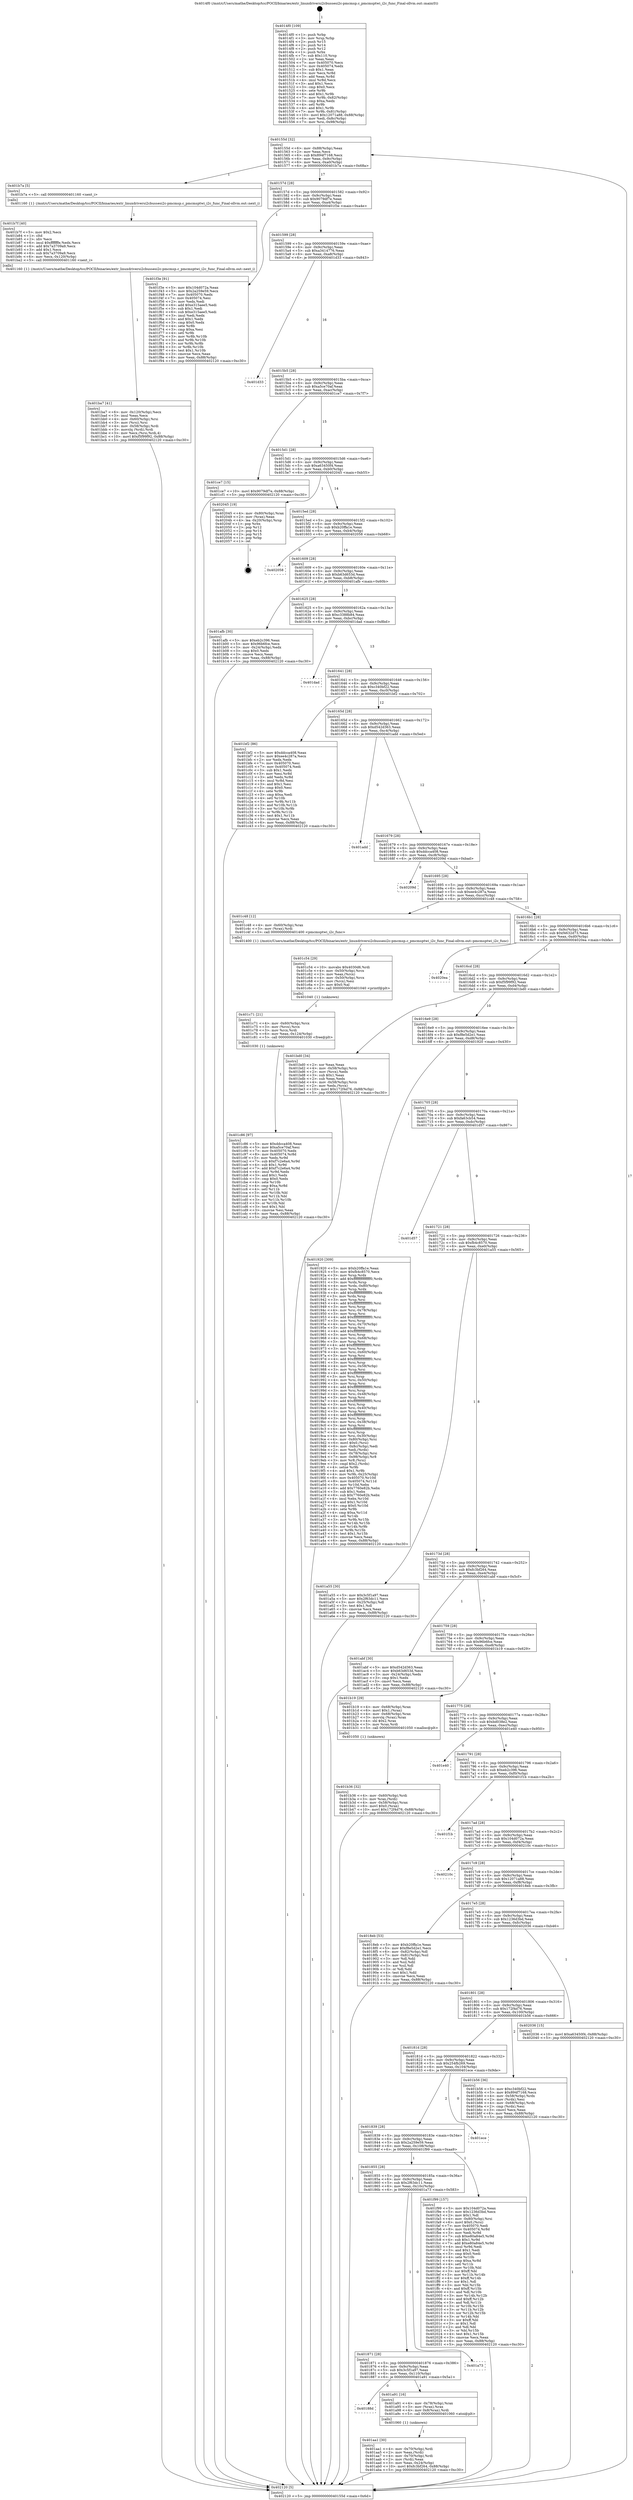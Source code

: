 digraph "0x4014f0" {
  label = "0x4014f0 (/mnt/c/Users/mathe/Desktop/tcc/POCII/binaries/extr_linuxdriversi2cbussesi2c-pmcmsp.c_pmcmsptwi_i2c_func_Final-ollvm.out::main(0))"
  labelloc = "t"
  node[shape=record]

  Entry [label="",width=0.3,height=0.3,shape=circle,fillcolor=black,style=filled]
  "0x40155d" [label="{
     0x40155d [32]\l
     | [instrs]\l
     &nbsp;&nbsp;0x40155d \<+6\>: mov -0x88(%rbp),%eax\l
     &nbsp;&nbsp;0x401563 \<+2\>: mov %eax,%ecx\l
     &nbsp;&nbsp;0x401565 \<+6\>: sub $0x894f7168,%ecx\l
     &nbsp;&nbsp;0x40156b \<+6\>: mov %eax,-0x9c(%rbp)\l
     &nbsp;&nbsp;0x401571 \<+6\>: mov %ecx,-0xa0(%rbp)\l
     &nbsp;&nbsp;0x401577 \<+6\>: je 0000000000401b7a \<main+0x68a\>\l
  }"]
  "0x401b7a" [label="{
     0x401b7a [5]\l
     | [instrs]\l
     &nbsp;&nbsp;0x401b7a \<+5\>: call 0000000000401160 \<next_i\>\l
     | [calls]\l
     &nbsp;&nbsp;0x401160 \{1\} (/mnt/c/Users/mathe/Desktop/tcc/POCII/binaries/extr_linuxdriversi2cbussesi2c-pmcmsp.c_pmcmsptwi_i2c_func_Final-ollvm.out::next_i)\l
  }"]
  "0x40157d" [label="{
     0x40157d [28]\l
     | [instrs]\l
     &nbsp;&nbsp;0x40157d \<+5\>: jmp 0000000000401582 \<main+0x92\>\l
     &nbsp;&nbsp;0x401582 \<+6\>: mov -0x9c(%rbp),%eax\l
     &nbsp;&nbsp;0x401588 \<+5\>: sub $0x9079df7e,%eax\l
     &nbsp;&nbsp;0x40158d \<+6\>: mov %eax,-0xa4(%rbp)\l
     &nbsp;&nbsp;0x401593 \<+6\>: je 0000000000401f3e \<main+0xa4e\>\l
  }"]
  Exit [label="",width=0.3,height=0.3,shape=circle,fillcolor=black,style=filled,peripheries=2]
  "0x401f3e" [label="{
     0x401f3e [91]\l
     | [instrs]\l
     &nbsp;&nbsp;0x401f3e \<+5\>: mov $0x104d072a,%eax\l
     &nbsp;&nbsp;0x401f43 \<+5\>: mov $0x2a259e59,%ecx\l
     &nbsp;&nbsp;0x401f48 \<+7\>: mov 0x405070,%edx\l
     &nbsp;&nbsp;0x401f4f \<+7\>: mov 0x405074,%esi\l
     &nbsp;&nbsp;0x401f56 \<+2\>: mov %edx,%edi\l
     &nbsp;&nbsp;0x401f58 \<+6\>: add $0xe315aee5,%edi\l
     &nbsp;&nbsp;0x401f5e \<+3\>: sub $0x1,%edi\l
     &nbsp;&nbsp;0x401f61 \<+6\>: sub $0xe315aee5,%edi\l
     &nbsp;&nbsp;0x401f67 \<+3\>: imul %edi,%edx\l
     &nbsp;&nbsp;0x401f6a \<+3\>: and $0x1,%edx\l
     &nbsp;&nbsp;0x401f6d \<+3\>: cmp $0x0,%edx\l
     &nbsp;&nbsp;0x401f70 \<+4\>: sete %r8b\l
     &nbsp;&nbsp;0x401f74 \<+3\>: cmp $0xa,%esi\l
     &nbsp;&nbsp;0x401f77 \<+4\>: setl %r9b\l
     &nbsp;&nbsp;0x401f7b \<+3\>: mov %r8b,%r10b\l
     &nbsp;&nbsp;0x401f7e \<+3\>: and %r9b,%r10b\l
     &nbsp;&nbsp;0x401f81 \<+3\>: xor %r9b,%r8b\l
     &nbsp;&nbsp;0x401f84 \<+3\>: or %r8b,%r10b\l
     &nbsp;&nbsp;0x401f87 \<+4\>: test $0x1,%r10b\l
     &nbsp;&nbsp;0x401f8b \<+3\>: cmovne %ecx,%eax\l
     &nbsp;&nbsp;0x401f8e \<+6\>: mov %eax,-0x88(%rbp)\l
     &nbsp;&nbsp;0x401f94 \<+5\>: jmp 0000000000402120 \<main+0xc30\>\l
  }"]
  "0x401599" [label="{
     0x401599 [28]\l
     | [instrs]\l
     &nbsp;&nbsp;0x401599 \<+5\>: jmp 000000000040159e \<main+0xae\>\l
     &nbsp;&nbsp;0x40159e \<+6\>: mov -0x9c(%rbp),%eax\l
     &nbsp;&nbsp;0x4015a4 \<+5\>: sub $0xa3414776,%eax\l
     &nbsp;&nbsp;0x4015a9 \<+6\>: mov %eax,-0xa8(%rbp)\l
     &nbsp;&nbsp;0x4015af \<+6\>: je 0000000000401d33 \<main+0x843\>\l
  }"]
  "0x401c86" [label="{
     0x401c86 [97]\l
     | [instrs]\l
     &nbsp;&nbsp;0x401c86 \<+5\>: mov $0xddcca408,%eax\l
     &nbsp;&nbsp;0x401c8b \<+5\>: mov $0xa5ce70af,%esi\l
     &nbsp;&nbsp;0x401c90 \<+7\>: mov 0x405070,%edx\l
     &nbsp;&nbsp;0x401c97 \<+8\>: mov 0x405074,%r8d\l
     &nbsp;&nbsp;0x401c9f \<+3\>: mov %edx,%r9d\l
     &nbsp;&nbsp;0x401ca2 \<+7\>: sub $0xf7c2e6a4,%r9d\l
     &nbsp;&nbsp;0x401ca9 \<+4\>: sub $0x1,%r9d\l
     &nbsp;&nbsp;0x401cad \<+7\>: add $0xf7c2e6a4,%r9d\l
     &nbsp;&nbsp;0x401cb4 \<+4\>: imul %r9d,%edx\l
     &nbsp;&nbsp;0x401cb8 \<+3\>: and $0x1,%edx\l
     &nbsp;&nbsp;0x401cbb \<+3\>: cmp $0x0,%edx\l
     &nbsp;&nbsp;0x401cbe \<+4\>: sete %r10b\l
     &nbsp;&nbsp;0x401cc2 \<+4\>: cmp $0xa,%r8d\l
     &nbsp;&nbsp;0x401cc6 \<+4\>: setl %r11b\l
     &nbsp;&nbsp;0x401cca \<+3\>: mov %r10b,%bl\l
     &nbsp;&nbsp;0x401ccd \<+3\>: and %r11b,%bl\l
     &nbsp;&nbsp;0x401cd0 \<+3\>: xor %r11b,%r10b\l
     &nbsp;&nbsp;0x401cd3 \<+3\>: or %r10b,%bl\l
     &nbsp;&nbsp;0x401cd6 \<+3\>: test $0x1,%bl\l
     &nbsp;&nbsp;0x401cd9 \<+3\>: cmovne %esi,%eax\l
     &nbsp;&nbsp;0x401cdc \<+6\>: mov %eax,-0x88(%rbp)\l
     &nbsp;&nbsp;0x401ce2 \<+5\>: jmp 0000000000402120 \<main+0xc30\>\l
  }"]
  "0x401d33" [label="{
     0x401d33\l
  }", style=dashed]
  "0x4015b5" [label="{
     0x4015b5 [28]\l
     | [instrs]\l
     &nbsp;&nbsp;0x4015b5 \<+5\>: jmp 00000000004015ba \<main+0xca\>\l
     &nbsp;&nbsp;0x4015ba \<+6\>: mov -0x9c(%rbp),%eax\l
     &nbsp;&nbsp;0x4015c0 \<+5\>: sub $0xa5ce70af,%eax\l
     &nbsp;&nbsp;0x4015c5 \<+6\>: mov %eax,-0xac(%rbp)\l
     &nbsp;&nbsp;0x4015cb \<+6\>: je 0000000000401ce7 \<main+0x7f7\>\l
  }"]
  "0x401c71" [label="{
     0x401c71 [21]\l
     | [instrs]\l
     &nbsp;&nbsp;0x401c71 \<+4\>: mov -0x60(%rbp),%rcx\l
     &nbsp;&nbsp;0x401c75 \<+3\>: mov (%rcx),%rcx\l
     &nbsp;&nbsp;0x401c78 \<+3\>: mov %rcx,%rdi\l
     &nbsp;&nbsp;0x401c7b \<+6\>: mov %eax,-0x124(%rbp)\l
     &nbsp;&nbsp;0x401c81 \<+5\>: call 0000000000401030 \<free@plt\>\l
     | [calls]\l
     &nbsp;&nbsp;0x401030 \{1\} (unknown)\l
  }"]
  "0x401ce7" [label="{
     0x401ce7 [15]\l
     | [instrs]\l
     &nbsp;&nbsp;0x401ce7 \<+10\>: movl $0x9079df7e,-0x88(%rbp)\l
     &nbsp;&nbsp;0x401cf1 \<+5\>: jmp 0000000000402120 \<main+0xc30\>\l
  }"]
  "0x4015d1" [label="{
     0x4015d1 [28]\l
     | [instrs]\l
     &nbsp;&nbsp;0x4015d1 \<+5\>: jmp 00000000004015d6 \<main+0xe6\>\l
     &nbsp;&nbsp;0x4015d6 \<+6\>: mov -0x9c(%rbp),%eax\l
     &nbsp;&nbsp;0x4015dc \<+5\>: sub $0xa63450f4,%eax\l
     &nbsp;&nbsp;0x4015e1 \<+6\>: mov %eax,-0xb0(%rbp)\l
     &nbsp;&nbsp;0x4015e7 \<+6\>: je 0000000000402045 \<main+0xb55\>\l
  }"]
  "0x401c54" [label="{
     0x401c54 [29]\l
     | [instrs]\l
     &nbsp;&nbsp;0x401c54 \<+10\>: movabs $0x4030d6,%rdi\l
     &nbsp;&nbsp;0x401c5e \<+4\>: mov -0x50(%rbp),%rcx\l
     &nbsp;&nbsp;0x401c62 \<+2\>: mov %eax,(%rcx)\l
     &nbsp;&nbsp;0x401c64 \<+4\>: mov -0x50(%rbp),%rcx\l
     &nbsp;&nbsp;0x401c68 \<+2\>: mov (%rcx),%esi\l
     &nbsp;&nbsp;0x401c6a \<+2\>: mov $0x0,%al\l
     &nbsp;&nbsp;0x401c6c \<+5\>: call 0000000000401040 \<printf@plt\>\l
     | [calls]\l
     &nbsp;&nbsp;0x401040 \{1\} (unknown)\l
  }"]
  "0x402045" [label="{
     0x402045 [19]\l
     | [instrs]\l
     &nbsp;&nbsp;0x402045 \<+4\>: mov -0x80(%rbp),%rax\l
     &nbsp;&nbsp;0x402049 \<+2\>: mov (%rax),%eax\l
     &nbsp;&nbsp;0x40204b \<+4\>: lea -0x20(%rbp),%rsp\l
     &nbsp;&nbsp;0x40204f \<+1\>: pop %rbx\l
     &nbsp;&nbsp;0x402050 \<+2\>: pop %r12\l
     &nbsp;&nbsp;0x402052 \<+2\>: pop %r14\l
     &nbsp;&nbsp;0x402054 \<+2\>: pop %r15\l
     &nbsp;&nbsp;0x402056 \<+1\>: pop %rbp\l
     &nbsp;&nbsp;0x402057 \<+1\>: ret\l
  }"]
  "0x4015ed" [label="{
     0x4015ed [28]\l
     | [instrs]\l
     &nbsp;&nbsp;0x4015ed \<+5\>: jmp 00000000004015f2 \<main+0x102\>\l
     &nbsp;&nbsp;0x4015f2 \<+6\>: mov -0x9c(%rbp),%eax\l
     &nbsp;&nbsp;0x4015f8 \<+5\>: sub $0xb20ffa1e,%eax\l
     &nbsp;&nbsp;0x4015fd \<+6\>: mov %eax,-0xb4(%rbp)\l
     &nbsp;&nbsp;0x401603 \<+6\>: je 0000000000402058 \<main+0xb68\>\l
  }"]
  "0x401ba7" [label="{
     0x401ba7 [41]\l
     | [instrs]\l
     &nbsp;&nbsp;0x401ba7 \<+6\>: mov -0x120(%rbp),%ecx\l
     &nbsp;&nbsp;0x401bad \<+3\>: imul %eax,%ecx\l
     &nbsp;&nbsp;0x401bb0 \<+4\>: mov -0x60(%rbp),%rsi\l
     &nbsp;&nbsp;0x401bb4 \<+3\>: mov (%rsi),%rsi\l
     &nbsp;&nbsp;0x401bb7 \<+4\>: mov -0x58(%rbp),%rdi\l
     &nbsp;&nbsp;0x401bbb \<+3\>: movslq (%rdi),%rdi\l
     &nbsp;&nbsp;0x401bbe \<+3\>: mov %ecx,(%rsi,%rdi,4)\l
     &nbsp;&nbsp;0x401bc1 \<+10\>: movl $0xf5f99f92,-0x88(%rbp)\l
     &nbsp;&nbsp;0x401bcb \<+5\>: jmp 0000000000402120 \<main+0xc30\>\l
  }"]
  "0x402058" [label="{
     0x402058\l
  }", style=dashed]
  "0x401609" [label="{
     0x401609 [28]\l
     | [instrs]\l
     &nbsp;&nbsp;0x401609 \<+5\>: jmp 000000000040160e \<main+0x11e\>\l
     &nbsp;&nbsp;0x40160e \<+6\>: mov -0x9c(%rbp),%eax\l
     &nbsp;&nbsp;0x401614 \<+5\>: sub $0xb63d653d,%eax\l
     &nbsp;&nbsp;0x401619 \<+6\>: mov %eax,-0xb8(%rbp)\l
     &nbsp;&nbsp;0x40161f \<+6\>: je 0000000000401afb \<main+0x60b\>\l
  }"]
  "0x401b7f" [label="{
     0x401b7f [40]\l
     | [instrs]\l
     &nbsp;&nbsp;0x401b7f \<+5\>: mov $0x2,%ecx\l
     &nbsp;&nbsp;0x401b84 \<+1\>: cltd\l
     &nbsp;&nbsp;0x401b85 \<+2\>: idiv %ecx\l
     &nbsp;&nbsp;0x401b87 \<+6\>: imul $0xfffffffe,%edx,%ecx\l
     &nbsp;&nbsp;0x401b8d \<+6\>: add $0x7a3709a9,%ecx\l
     &nbsp;&nbsp;0x401b93 \<+3\>: add $0x1,%ecx\l
     &nbsp;&nbsp;0x401b96 \<+6\>: sub $0x7a3709a9,%ecx\l
     &nbsp;&nbsp;0x401b9c \<+6\>: mov %ecx,-0x120(%rbp)\l
     &nbsp;&nbsp;0x401ba2 \<+5\>: call 0000000000401160 \<next_i\>\l
     | [calls]\l
     &nbsp;&nbsp;0x401160 \{1\} (/mnt/c/Users/mathe/Desktop/tcc/POCII/binaries/extr_linuxdriversi2cbussesi2c-pmcmsp.c_pmcmsptwi_i2c_func_Final-ollvm.out::next_i)\l
  }"]
  "0x401afb" [label="{
     0x401afb [30]\l
     | [instrs]\l
     &nbsp;&nbsp;0x401afb \<+5\>: mov $0xeb2c396,%eax\l
     &nbsp;&nbsp;0x401b00 \<+5\>: mov $0x96b6fce,%ecx\l
     &nbsp;&nbsp;0x401b05 \<+3\>: mov -0x24(%rbp),%edx\l
     &nbsp;&nbsp;0x401b08 \<+3\>: cmp $0x0,%edx\l
     &nbsp;&nbsp;0x401b0b \<+3\>: cmove %ecx,%eax\l
     &nbsp;&nbsp;0x401b0e \<+6\>: mov %eax,-0x88(%rbp)\l
     &nbsp;&nbsp;0x401b14 \<+5\>: jmp 0000000000402120 \<main+0xc30\>\l
  }"]
  "0x401625" [label="{
     0x401625 [28]\l
     | [instrs]\l
     &nbsp;&nbsp;0x401625 \<+5\>: jmp 000000000040162a \<main+0x13a\>\l
     &nbsp;&nbsp;0x40162a \<+6\>: mov -0x9c(%rbp),%eax\l
     &nbsp;&nbsp;0x401630 \<+5\>: sub $0xc3388b84,%eax\l
     &nbsp;&nbsp;0x401635 \<+6\>: mov %eax,-0xbc(%rbp)\l
     &nbsp;&nbsp;0x40163b \<+6\>: je 0000000000401dad \<main+0x8bd\>\l
  }"]
  "0x401b36" [label="{
     0x401b36 [32]\l
     | [instrs]\l
     &nbsp;&nbsp;0x401b36 \<+4\>: mov -0x60(%rbp),%rdi\l
     &nbsp;&nbsp;0x401b3a \<+3\>: mov %rax,(%rdi)\l
     &nbsp;&nbsp;0x401b3d \<+4\>: mov -0x58(%rbp),%rax\l
     &nbsp;&nbsp;0x401b41 \<+6\>: movl $0x0,(%rax)\l
     &nbsp;&nbsp;0x401b47 \<+10\>: movl $0x172f4d76,-0x88(%rbp)\l
     &nbsp;&nbsp;0x401b51 \<+5\>: jmp 0000000000402120 \<main+0xc30\>\l
  }"]
  "0x401dad" [label="{
     0x401dad\l
  }", style=dashed]
  "0x401641" [label="{
     0x401641 [28]\l
     | [instrs]\l
     &nbsp;&nbsp;0x401641 \<+5\>: jmp 0000000000401646 \<main+0x156\>\l
     &nbsp;&nbsp;0x401646 \<+6\>: mov -0x9c(%rbp),%eax\l
     &nbsp;&nbsp;0x40164c \<+5\>: sub $0xc340bf22,%eax\l
     &nbsp;&nbsp;0x401651 \<+6\>: mov %eax,-0xc0(%rbp)\l
     &nbsp;&nbsp;0x401657 \<+6\>: je 0000000000401bf2 \<main+0x702\>\l
  }"]
  "0x401aa1" [label="{
     0x401aa1 [30]\l
     | [instrs]\l
     &nbsp;&nbsp;0x401aa1 \<+4\>: mov -0x70(%rbp),%rdi\l
     &nbsp;&nbsp;0x401aa5 \<+2\>: mov %eax,(%rdi)\l
     &nbsp;&nbsp;0x401aa7 \<+4\>: mov -0x70(%rbp),%rdi\l
     &nbsp;&nbsp;0x401aab \<+2\>: mov (%rdi),%eax\l
     &nbsp;&nbsp;0x401aad \<+3\>: mov %eax,-0x24(%rbp)\l
     &nbsp;&nbsp;0x401ab0 \<+10\>: movl $0xfc3bf264,-0x88(%rbp)\l
     &nbsp;&nbsp;0x401aba \<+5\>: jmp 0000000000402120 \<main+0xc30\>\l
  }"]
  "0x401bf2" [label="{
     0x401bf2 [86]\l
     | [instrs]\l
     &nbsp;&nbsp;0x401bf2 \<+5\>: mov $0xddcca408,%eax\l
     &nbsp;&nbsp;0x401bf7 \<+5\>: mov $0xee4c287a,%ecx\l
     &nbsp;&nbsp;0x401bfc \<+2\>: xor %edx,%edx\l
     &nbsp;&nbsp;0x401bfe \<+7\>: mov 0x405070,%esi\l
     &nbsp;&nbsp;0x401c05 \<+7\>: mov 0x405074,%edi\l
     &nbsp;&nbsp;0x401c0c \<+3\>: sub $0x1,%edx\l
     &nbsp;&nbsp;0x401c0f \<+3\>: mov %esi,%r8d\l
     &nbsp;&nbsp;0x401c12 \<+3\>: add %edx,%r8d\l
     &nbsp;&nbsp;0x401c15 \<+4\>: imul %r8d,%esi\l
     &nbsp;&nbsp;0x401c19 \<+3\>: and $0x1,%esi\l
     &nbsp;&nbsp;0x401c1c \<+3\>: cmp $0x0,%esi\l
     &nbsp;&nbsp;0x401c1f \<+4\>: sete %r9b\l
     &nbsp;&nbsp;0x401c23 \<+3\>: cmp $0xa,%edi\l
     &nbsp;&nbsp;0x401c26 \<+4\>: setl %r10b\l
     &nbsp;&nbsp;0x401c2a \<+3\>: mov %r9b,%r11b\l
     &nbsp;&nbsp;0x401c2d \<+3\>: and %r10b,%r11b\l
     &nbsp;&nbsp;0x401c30 \<+3\>: xor %r10b,%r9b\l
     &nbsp;&nbsp;0x401c33 \<+3\>: or %r9b,%r11b\l
     &nbsp;&nbsp;0x401c36 \<+4\>: test $0x1,%r11b\l
     &nbsp;&nbsp;0x401c3a \<+3\>: cmovne %ecx,%eax\l
     &nbsp;&nbsp;0x401c3d \<+6\>: mov %eax,-0x88(%rbp)\l
     &nbsp;&nbsp;0x401c43 \<+5\>: jmp 0000000000402120 \<main+0xc30\>\l
  }"]
  "0x40165d" [label="{
     0x40165d [28]\l
     | [instrs]\l
     &nbsp;&nbsp;0x40165d \<+5\>: jmp 0000000000401662 \<main+0x172\>\l
     &nbsp;&nbsp;0x401662 \<+6\>: mov -0x9c(%rbp),%eax\l
     &nbsp;&nbsp;0x401668 \<+5\>: sub $0xd542d363,%eax\l
     &nbsp;&nbsp;0x40166d \<+6\>: mov %eax,-0xc4(%rbp)\l
     &nbsp;&nbsp;0x401673 \<+6\>: je 0000000000401add \<main+0x5ed\>\l
  }"]
  "0x40188d" [label="{
     0x40188d\l
  }", style=dashed]
  "0x401add" [label="{
     0x401add\l
  }", style=dashed]
  "0x401679" [label="{
     0x401679 [28]\l
     | [instrs]\l
     &nbsp;&nbsp;0x401679 \<+5\>: jmp 000000000040167e \<main+0x18e\>\l
     &nbsp;&nbsp;0x40167e \<+6\>: mov -0x9c(%rbp),%eax\l
     &nbsp;&nbsp;0x401684 \<+5\>: sub $0xddcca408,%eax\l
     &nbsp;&nbsp;0x401689 \<+6\>: mov %eax,-0xc8(%rbp)\l
     &nbsp;&nbsp;0x40168f \<+6\>: je 000000000040209d \<main+0xbad\>\l
  }"]
  "0x401a91" [label="{
     0x401a91 [16]\l
     | [instrs]\l
     &nbsp;&nbsp;0x401a91 \<+4\>: mov -0x78(%rbp),%rax\l
     &nbsp;&nbsp;0x401a95 \<+3\>: mov (%rax),%rax\l
     &nbsp;&nbsp;0x401a98 \<+4\>: mov 0x8(%rax),%rdi\l
     &nbsp;&nbsp;0x401a9c \<+5\>: call 0000000000401060 \<atoi@plt\>\l
     | [calls]\l
     &nbsp;&nbsp;0x401060 \{1\} (unknown)\l
  }"]
  "0x40209d" [label="{
     0x40209d\l
  }", style=dashed]
  "0x401695" [label="{
     0x401695 [28]\l
     | [instrs]\l
     &nbsp;&nbsp;0x401695 \<+5\>: jmp 000000000040169a \<main+0x1aa\>\l
     &nbsp;&nbsp;0x40169a \<+6\>: mov -0x9c(%rbp),%eax\l
     &nbsp;&nbsp;0x4016a0 \<+5\>: sub $0xee4c287a,%eax\l
     &nbsp;&nbsp;0x4016a5 \<+6\>: mov %eax,-0xcc(%rbp)\l
     &nbsp;&nbsp;0x4016ab \<+6\>: je 0000000000401c48 \<main+0x758\>\l
  }"]
  "0x401871" [label="{
     0x401871 [28]\l
     | [instrs]\l
     &nbsp;&nbsp;0x401871 \<+5\>: jmp 0000000000401876 \<main+0x386\>\l
     &nbsp;&nbsp;0x401876 \<+6\>: mov -0x9c(%rbp),%eax\l
     &nbsp;&nbsp;0x40187c \<+5\>: sub $0x3c5f1a97,%eax\l
     &nbsp;&nbsp;0x401881 \<+6\>: mov %eax,-0x110(%rbp)\l
     &nbsp;&nbsp;0x401887 \<+6\>: je 0000000000401a91 \<main+0x5a1\>\l
  }"]
  "0x401c48" [label="{
     0x401c48 [12]\l
     | [instrs]\l
     &nbsp;&nbsp;0x401c48 \<+4\>: mov -0x60(%rbp),%rax\l
     &nbsp;&nbsp;0x401c4c \<+3\>: mov (%rax),%rdi\l
     &nbsp;&nbsp;0x401c4f \<+5\>: call 0000000000401400 \<pmcmsptwi_i2c_func\>\l
     | [calls]\l
     &nbsp;&nbsp;0x401400 \{1\} (/mnt/c/Users/mathe/Desktop/tcc/POCII/binaries/extr_linuxdriversi2cbussesi2c-pmcmsp.c_pmcmsptwi_i2c_func_Final-ollvm.out::pmcmsptwi_i2c_func)\l
  }"]
  "0x4016b1" [label="{
     0x4016b1 [28]\l
     | [instrs]\l
     &nbsp;&nbsp;0x4016b1 \<+5\>: jmp 00000000004016b6 \<main+0x1c6\>\l
     &nbsp;&nbsp;0x4016b6 \<+6\>: mov -0x9c(%rbp),%eax\l
     &nbsp;&nbsp;0x4016bc \<+5\>: sub $0xf4632d73,%eax\l
     &nbsp;&nbsp;0x4016c1 \<+6\>: mov %eax,-0xd0(%rbp)\l
     &nbsp;&nbsp;0x4016c7 \<+6\>: je 00000000004020ea \<main+0xbfa\>\l
  }"]
  "0x401a73" [label="{
     0x401a73\l
  }", style=dashed]
  "0x4020ea" [label="{
     0x4020ea\l
  }", style=dashed]
  "0x4016cd" [label="{
     0x4016cd [28]\l
     | [instrs]\l
     &nbsp;&nbsp;0x4016cd \<+5\>: jmp 00000000004016d2 \<main+0x1e2\>\l
     &nbsp;&nbsp;0x4016d2 \<+6\>: mov -0x9c(%rbp),%eax\l
     &nbsp;&nbsp;0x4016d8 \<+5\>: sub $0xf5f99f92,%eax\l
     &nbsp;&nbsp;0x4016dd \<+6\>: mov %eax,-0xd4(%rbp)\l
     &nbsp;&nbsp;0x4016e3 \<+6\>: je 0000000000401bd0 \<main+0x6e0\>\l
  }"]
  "0x401855" [label="{
     0x401855 [28]\l
     | [instrs]\l
     &nbsp;&nbsp;0x401855 \<+5\>: jmp 000000000040185a \<main+0x36a\>\l
     &nbsp;&nbsp;0x40185a \<+6\>: mov -0x9c(%rbp),%eax\l
     &nbsp;&nbsp;0x401860 \<+5\>: sub $0x2f63dc11,%eax\l
     &nbsp;&nbsp;0x401865 \<+6\>: mov %eax,-0x10c(%rbp)\l
     &nbsp;&nbsp;0x40186b \<+6\>: je 0000000000401a73 \<main+0x583\>\l
  }"]
  "0x401bd0" [label="{
     0x401bd0 [34]\l
     | [instrs]\l
     &nbsp;&nbsp;0x401bd0 \<+2\>: xor %eax,%eax\l
     &nbsp;&nbsp;0x401bd2 \<+4\>: mov -0x58(%rbp),%rcx\l
     &nbsp;&nbsp;0x401bd6 \<+2\>: mov (%rcx),%edx\l
     &nbsp;&nbsp;0x401bd8 \<+3\>: sub $0x1,%eax\l
     &nbsp;&nbsp;0x401bdb \<+2\>: sub %eax,%edx\l
     &nbsp;&nbsp;0x401bdd \<+4\>: mov -0x58(%rbp),%rcx\l
     &nbsp;&nbsp;0x401be1 \<+2\>: mov %edx,(%rcx)\l
     &nbsp;&nbsp;0x401be3 \<+10\>: movl $0x172f4d76,-0x88(%rbp)\l
     &nbsp;&nbsp;0x401bed \<+5\>: jmp 0000000000402120 \<main+0xc30\>\l
  }"]
  "0x4016e9" [label="{
     0x4016e9 [28]\l
     | [instrs]\l
     &nbsp;&nbsp;0x4016e9 \<+5\>: jmp 00000000004016ee \<main+0x1fe\>\l
     &nbsp;&nbsp;0x4016ee \<+6\>: mov -0x9c(%rbp),%eax\l
     &nbsp;&nbsp;0x4016f4 \<+5\>: sub $0xf8e5d2e1,%eax\l
     &nbsp;&nbsp;0x4016f9 \<+6\>: mov %eax,-0xd8(%rbp)\l
     &nbsp;&nbsp;0x4016ff \<+6\>: je 0000000000401920 \<main+0x430\>\l
  }"]
  "0x401f99" [label="{
     0x401f99 [157]\l
     | [instrs]\l
     &nbsp;&nbsp;0x401f99 \<+5\>: mov $0x104d072a,%eax\l
     &nbsp;&nbsp;0x401f9e \<+5\>: mov $0x1236d3bd,%ecx\l
     &nbsp;&nbsp;0x401fa3 \<+2\>: mov $0x1,%dl\l
     &nbsp;&nbsp;0x401fa5 \<+4\>: mov -0x80(%rbp),%rsi\l
     &nbsp;&nbsp;0x401fa9 \<+6\>: movl $0x0,(%rsi)\l
     &nbsp;&nbsp;0x401faf \<+7\>: mov 0x405070,%edi\l
     &nbsp;&nbsp;0x401fb6 \<+8\>: mov 0x405074,%r8d\l
     &nbsp;&nbsp;0x401fbe \<+3\>: mov %edi,%r9d\l
     &nbsp;&nbsp;0x401fc1 \<+7\>: sub $0xe80a84e5,%r9d\l
     &nbsp;&nbsp;0x401fc8 \<+4\>: sub $0x1,%r9d\l
     &nbsp;&nbsp;0x401fcc \<+7\>: add $0xe80a84e5,%r9d\l
     &nbsp;&nbsp;0x401fd3 \<+4\>: imul %r9d,%edi\l
     &nbsp;&nbsp;0x401fd7 \<+3\>: and $0x1,%edi\l
     &nbsp;&nbsp;0x401fda \<+3\>: cmp $0x0,%edi\l
     &nbsp;&nbsp;0x401fdd \<+4\>: sete %r10b\l
     &nbsp;&nbsp;0x401fe1 \<+4\>: cmp $0xa,%r8d\l
     &nbsp;&nbsp;0x401fe5 \<+4\>: setl %r11b\l
     &nbsp;&nbsp;0x401fe9 \<+3\>: mov %r10b,%bl\l
     &nbsp;&nbsp;0x401fec \<+3\>: xor $0xff,%bl\l
     &nbsp;&nbsp;0x401fef \<+3\>: mov %r11b,%r14b\l
     &nbsp;&nbsp;0x401ff2 \<+4\>: xor $0xff,%r14b\l
     &nbsp;&nbsp;0x401ff6 \<+3\>: xor $0x1,%dl\l
     &nbsp;&nbsp;0x401ff9 \<+3\>: mov %bl,%r15b\l
     &nbsp;&nbsp;0x401ffc \<+4\>: and $0xff,%r15b\l
     &nbsp;&nbsp;0x402000 \<+3\>: and %dl,%r10b\l
     &nbsp;&nbsp;0x402003 \<+3\>: mov %r14b,%r12b\l
     &nbsp;&nbsp;0x402006 \<+4\>: and $0xff,%r12b\l
     &nbsp;&nbsp;0x40200a \<+3\>: and %dl,%r11b\l
     &nbsp;&nbsp;0x40200d \<+3\>: or %r10b,%r15b\l
     &nbsp;&nbsp;0x402010 \<+3\>: or %r11b,%r12b\l
     &nbsp;&nbsp;0x402013 \<+3\>: xor %r12b,%r15b\l
     &nbsp;&nbsp;0x402016 \<+3\>: or %r14b,%bl\l
     &nbsp;&nbsp;0x402019 \<+3\>: xor $0xff,%bl\l
     &nbsp;&nbsp;0x40201c \<+3\>: or $0x1,%dl\l
     &nbsp;&nbsp;0x40201f \<+2\>: and %dl,%bl\l
     &nbsp;&nbsp;0x402021 \<+3\>: or %bl,%r15b\l
     &nbsp;&nbsp;0x402024 \<+4\>: test $0x1,%r15b\l
     &nbsp;&nbsp;0x402028 \<+3\>: cmovne %ecx,%eax\l
     &nbsp;&nbsp;0x40202b \<+6\>: mov %eax,-0x88(%rbp)\l
     &nbsp;&nbsp;0x402031 \<+5\>: jmp 0000000000402120 \<main+0xc30\>\l
  }"]
  "0x401920" [label="{
     0x401920 [309]\l
     | [instrs]\l
     &nbsp;&nbsp;0x401920 \<+5\>: mov $0xb20ffa1e,%eax\l
     &nbsp;&nbsp;0x401925 \<+5\>: mov $0xfb4c8570,%ecx\l
     &nbsp;&nbsp;0x40192a \<+3\>: mov %rsp,%rdx\l
     &nbsp;&nbsp;0x40192d \<+4\>: add $0xfffffffffffffff0,%rdx\l
     &nbsp;&nbsp;0x401931 \<+3\>: mov %rdx,%rsp\l
     &nbsp;&nbsp;0x401934 \<+4\>: mov %rdx,-0x80(%rbp)\l
     &nbsp;&nbsp;0x401938 \<+3\>: mov %rsp,%rdx\l
     &nbsp;&nbsp;0x40193b \<+4\>: add $0xfffffffffffffff0,%rdx\l
     &nbsp;&nbsp;0x40193f \<+3\>: mov %rdx,%rsp\l
     &nbsp;&nbsp;0x401942 \<+3\>: mov %rsp,%rsi\l
     &nbsp;&nbsp;0x401945 \<+4\>: add $0xfffffffffffffff0,%rsi\l
     &nbsp;&nbsp;0x401949 \<+3\>: mov %rsi,%rsp\l
     &nbsp;&nbsp;0x40194c \<+4\>: mov %rsi,-0x78(%rbp)\l
     &nbsp;&nbsp;0x401950 \<+3\>: mov %rsp,%rsi\l
     &nbsp;&nbsp;0x401953 \<+4\>: add $0xfffffffffffffff0,%rsi\l
     &nbsp;&nbsp;0x401957 \<+3\>: mov %rsi,%rsp\l
     &nbsp;&nbsp;0x40195a \<+4\>: mov %rsi,-0x70(%rbp)\l
     &nbsp;&nbsp;0x40195e \<+3\>: mov %rsp,%rsi\l
     &nbsp;&nbsp;0x401961 \<+4\>: add $0xfffffffffffffff0,%rsi\l
     &nbsp;&nbsp;0x401965 \<+3\>: mov %rsi,%rsp\l
     &nbsp;&nbsp;0x401968 \<+4\>: mov %rsi,-0x68(%rbp)\l
     &nbsp;&nbsp;0x40196c \<+3\>: mov %rsp,%rsi\l
     &nbsp;&nbsp;0x40196f \<+4\>: add $0xfffffffffffffff0,%rsi\l
     &nbsp;&nbsp;0x401973 \<+3\>: mov %rsi,%rsp\l
     &nbsp;&nbsp;0x401976 \<+4\>: mov %rsi,-0x60(%rbp)\l
     &nbsp;&nbsp;0x40197a \<+3\>: mov %rsp,%rsi\l
     &nbsp;&nbsp;0x40197d \<+4\>: add $0xfffffffffffffff0,%rsi\l
     &nbsp;&nbsp;0x401981 \<+3\>: mov %rsi,%rsp\l
     &nbsp;&nbsp;0x401984 \<+4\>: mov %rsi,-0x58(%rbp)\l
     &nbsp;&nbsp;0x401988 \<+3\>: mov %rsp,%rsi\l
     &nbsp;&nbsp;0x40198b \<+4\>: add $0xfffffffffffffff0,%rsi\l
     &nbsp;&nbsp;0x40198f \<+3\>: mov %rsi,%rsp\l
     &nbsp;&nbsp;0x401992 \<+4\>: mov %rsi,-0x50(%rbp)\l
     &nbsp;&nbsp;0x401996 \<+3\>: mov %rsp,%rsi\l
     &nbsp;&nbsp;0x401999 \<+4\>: add $0xfffffffffffffff0,%rsi\l
     &nbsp;&nbsp;0x40199d \<+3\>: mov %rsi,%rsp\l
     &nbsp;&nbsp;0x4019a0 \<+4\>: mov %rsi,-0x48(%rbp)\l
     &nbsp;&nbsp;0x4019a4 \<+3\>: mov %rsp,%rsi\l
     &nbsp;&nbsp;0x4019a7 \<+4\>: add $0xfffffffffffffff0,%rsi\l
     &nbsp;&nbsp;0x4019ab \<+3\>: mov %rsi,%rsp\l
     &nbsp;&nbsp;0x4019ae \<+4\>: mov %rsi,-0x40(%rbp)\l
     &nbsp;&nbsp;0x4019b2 \<+3\>: mov %rsp,%rsi\l
     &nbsp;&nbsp;0x4019b5 \<+4\>: add $0xfffffffffffffff0,%rsi\l
     &nbsp;&nbsp;0x4019b9 \<+3\>: mov %rsi,%rsp\l
     &nbsp;&nbsp;0x4019bc \<+4\>: mov %rsi,-0x38(%rbp)\l
     &nbsp;&nbsp;0x4019c0 \<+3\>: mov %rsp,%rsi\l
     &nbsp;&nbsp;0x4019c3 \<+4\>: add $0xfffffffffffffff0,%rsi\l
     &nbsp;&nbsp;0x4019c7 \<+3\>: mov %rsi,%rsp\l
     &nbsp;&nbsp;0x4019ca \<+4\>: mov %rsi,-0x30(%rbp)\l
     &nbsp;&nbsp;0x4019ce \<+4\>: mov -0x80(%rbp),%rsi\l
     &nbsp;&nbsp;0x4019d2 \<+6\>: movl $0x0,(%rsi)\l
     &nbsp;&nbsp;0x4019d8 \<+6\>: mov -0x8c(%rbp),%edi\l
     &nbsp;&nbsp;0x4019de \<+2\>: mov %edi,(%rdx)\l
     &nbsp;&nbsp;0x4019e0 \<+4\>: mov -0x78(%rbp),%rsi\l
     &nbsp;&nbsp;0x4019e4 \<+7\>: mov -0x98(%rbp),%r8\l
     &nbsp;&nbsp;0x4019eb \<+3\>: mov %r8,(%rsi)\l
     &nbsp;&nbsp;0x4019ee \<+3\>: cmpl $0x2,(%rdx)\l
     &nbsp;&nbsp;0x4019f1 \<+4\>: setne %r9b\l
     &nbsp;&nbsp;0x4019f5 \<+4\>: and $0x1,%r9b\l
     &nbsp;&nbsp;0x4019f9 \<+4\>: mov %r9b,-0x25(%rbp)\l
     &nbsp;&nbsp;0x4019fd \<+8\>: mov 0x405070,%r10d\l
     &nbsp;&nbsp;0x401a05 \<+8\>: mov 0x405074,%r11d\l
     &nbsp;&nbsp;0x401a0d \<+3\>: mov %r10d,%ebx\l
     &nbsp;&nbsp;0x401a10 \<+6\>: add $0x7760e82b,%ebx\l
     &nbsp;&nbsp;0x401a16 \<+3\>: sub $0x1,%ebx\l
     &nbsp;&nbsp;0x401a19 \<+6\>: sub $0x7760e82b,%ebx\l
     &nbsp;&nbsp;0x401a1f \<+4\>: imul %ebx,%r10d\l
     &nbsp;&nbsp;0x401a23 \<+4\>: and $0x1,%r10d\l
     &nbsp;&nbsp;0x401a27 \<+4\>: cmp $0x0,%r10d\l
     &nbsp;&nbsp;0x401a2b \<+4\>: sete %r9b\l
     &nbsp;&nbsp;0x401a2f \<+4\>: cmp $0xa,%r11d\l
     &nbsp;&nbsp;0x401a33 \<+4\>: setl %r14b\l
     &nbsp;&nbsp;0x401a37 \<+3\>: mov %r9b,%r15b\l
     &nbsp;&nbsp;0x401a3a \<+3\>: and %r14b,%r15b\l
     &nbsp;&nbsp;0x401a3d \<+3\>: xor %r14b,%r9b\l
     &nbsp;&nbsp;0x401a40 \<+3\>: or %r9b,%r15b\l
     &nbsp;&nbsp;0x401a43 \<+4\>: test $0x1,%r15b\l
     &nbsp;&nbsp;0x401a47 \<+3\>: cmovne %ecx,%eax\l
     &nbsp;&nbsp;0x401a4a \<+6\>: mov %eax,-0x88(%rbp)\l
     &nbsp;&nbsp;0x401a50 \<+5\>: jmp 0000000000402120 \<main+0xc30\>\l
  }"]
  "0x401705" [label="{
     0x401705 [28]\l
     | [instrs]\l
     &nbsp;&nbsp;0x401705 \<+5\>: jmp 000000000040170a \<main+0x21a\>\l
     &nbsp;&nbsp;0x40170a \<+6\>: mov -0x9c(%rbp),%eax\l
     &nbsp;&nbsp;0x401710 \<+5\>: sub $0xfa63cb54,%eax\l
     &nbsp;&nbsp;0x401715 \<+6\>: mov %eax,-0xdc(%rbp)\l
     &nbsp;&nbsp;0x40171b \<+6\>: je 0000000000401d57 \<main+0x867\>\l
  }"]
  "0x401839" [label="{
     0x401839 [28]\l
     | [instrs]\l
     &nbsp;&nbsp;0x401839 \<+5\>: jmp 000000000040183e \<main+0x34e\>\l
     &nbsp;&nbsp;0x40183e \<+6\>: mov -0x9c(%rbp),%eax\l
     &nbsp;&nbsp;0x401844 \<+5\>: sub $0x2a259e59,%eax\l
     &nbsp;&nbsp;0x401849 \<+6\>: mov %eax,-0x108(%rbp)\l
     &nbsp;&nbsp;0x40184f \<+6\>: je 0000000000401f99 \<main+0xaa9\>\l
  }"]
  "0x401d57" [label="{
     0x401d57\l
  }", style=dashed]
  "0x401721" [label="{
     0x401721 [28]\l
     | [instrs]\l
     &nbsp;&nbsp;0x401721 \<+5\>: jmp 0000000000401726 \<main+0x236\>\l
     &nbsp;&nbsp;0x401726 \<+6\>: mov -0x9c(%rbp),%eax\l
     &nbsp;&nbsp;0x40172c \<+5\>: sub $0xfb4c8570,%eax\l
     &nbsp;&nbsp;0x401731 \<+6\>: mov %eax,-0xe0(%rbp)\l
     &nbsp;&nbsp;0x401737 \<+6\>: je 0000000000401a55 \<main+0x565\>\l
  }"]
  "0x401ece" [label="{
     0x401ece\l
  }", style=dashed]
  "0x401a55" [label="{
     0x401a55 [30]\l
     | [instrs]\l
     &nbsp;&nbsp;0x401a55 \<+5\>: mov $0x3c5f1a97,%eax\l
     &nbsp;&nbsp;0x401a5a \<+5\>: mov $0x2f63dc11,%ecx\l
     &nbsp;&nbsp;0x401a5f \<+3\>: mov -0x25(%rbp),%dl\l
     &nbsp;&nbsp;0x401a62 \<+3\>: test $0x1,%dl\l
     &nbsp;&nbsp;0x401a65 \<+3\>: cmovne %ecx,%eax\l
     &nbsp;&nbsp;0x401a68 \<+6\>: mov %eax,-0x88(%rbp)\l
     &nbsp;&nbsp;0x401a6e \<+5\>: jmp 0000000000402120 \<main+0xc30\>\l
  }"]
  "0x40173d" [label="{
     0x40173d [28]\l
     | [instrs]\l
     &nbsp;&nbsp;0x40173d \<+5\>: jmp 0000000000401742 \<main+0x252\>\l
     &nbsp;&nbsp;0x401742 \<+6\>: mov -0x9c(%rbp),%eax\l
     &nbsp;&nbsp;0x401748 \<+5\>: sub $0xfc3bf264,%eax\l
     &nbsp;&nbsp;0x40174d \<+6\>: mov %eax,-0xe4(%rbp)\l
     &nbsp;&nbsp;0x401753 \<+6\>: je 0000000000401abf \<main+0x5cf\>\l
  }"]
  "0x40181d" [label="{
     0x40181d [28]\l
     | [instrs]\l
     &nbsp;&nbsp;0x40181d \<+5\>: jmp 0000000000401822 \<main+0x332\>\l
     &nbsp;&nbsp;0x401822 \<+6\>: mov -0x9c(%rbp),%eax\l
     &nbsp;&nbsp;0x401828 \<+5\>: sub $0x254fb269,%eax\l
     &nbsp;&nbsp;0x40182d \<+6\>: mov %eax,-0x104(%rbp)\l
     &nbsp;&nbsp;0x401833 \<+6\>: je 0000000000401ece \<main+0x9de\>\l
  }"]
  "0x401abf" [label="{
     0x401abf [30]\l
     | [instrs]\l
     &nbsp;&nbsp;0x401abf \<+5\>: mov $0xd542d363,%eax\l
     &nbsp;&nbsp;0x401ac4 \<+5\>: mov $0xb63d653d,%ecx\l
     &nbsp;&nbsp;0x401ac9 \<+3\>: mov -0x24(%rbp),%edx\l
     &nbsp;&nbsp;0x401acc \<+3\>: cmp $0x1,%edx\l
     &nbsp;&nbsp;0x401acf \<+3\>: cmovl %ecx,%eax\l
     &nbsp;&nbsp;0x401ad2 \<+6\>: mov %eax,-0x88(%rbp)\l
     &nbsp;&nbsp;0x401ad8 \<+5\>: jmp 0000000000402120 \<main+0xc30\>\l
  }"]
  "0x401759" [label="{
     0x401759 [28]\l
     | [instrs]\l
     &nbsp;&nbsp;0x401759 \<+5\>: jmp 000000000040175e \<main+0x26e\>\l
     &nbsp;&nbsp;0x40175e \<+6\>: mov -0x9c(%rbp),%eax\l
     &nbsp;&nbsp;0x401764 \<+5\>: sub $0x96b6fce,%eax\l
     &nbsp;&nbsp;0x401769 \<+6\>: mov %eax,-0xe8(%rbp)\l
     &nbsp;&nbsp;0x40176f \<+6\>: je 0000000000401b19 \<main+0x629\>\l
  }"]
  "0x401b56" [label="{
     0x401b56 [36]\l
     | [instrs]\l
     &nbsp;&nbsp;0x401b56 \<+5\>: mov $0xc340bf22,%eax\l
     &nbsp;&nbsp;0x401b5b \<+5\>: mov $0x894f7168,%ecx\l
     &nbsp;&nbsp;0x401b60 \<+4\>: mov -0x58(%rbp),%rdx\l
     &nbsp;&nbsp;0x401b64 \<+2\>: mov (%rdx),%esi\l
     &nbsp;&nbsp;0x401b66 \<+4\>: mov -0x68(%rbp),%rdx\l
     &nbsp;&nbsp;0x401b6a \<+2\>: cmp (%rdx),%esi\l
     &nbsp;&nbsp;0x401b6c \<+3\>: cmovl %ecx,%eax\l
     &nbsp;&nbsp;0x401b6f \<+6\>: mov %eax,-0x88(%rbp)\l
     &nbsp;&nbsp;0x401b75 \<+5\>: jmp 0000000000402120 \<main+0xc30\>\l
  }"]
  "0x401b19" [label="{
     0x401b19 [29]\l
     | [instrs]\l
     &nbsp;&nbsp;0x401b19 \<+4\>: mov -0x68(%rbp),%rax\l
     &nbsp;&nbsp;0x401b1d \<+6\>: movl $0x1,(%rax)\l
     &nbsp;&nbsp;0x401b23 \<+4\>: mov -0x68(%rbp),%rax\l
     &nbsp;&nbsp;0x401b27 \<+3\>: movslq (%rax),%rax\l
     &nbsp;&nbsp;0x401b2a \<+4\>: shl $0x2,%rax\l
     &nbsp;&nbsp;0x401b2e \<+3\>: mov %rax,%rdi\l
     &nbsp;&nbsp;0x401b31 \<+5\>: call 0000000000401050 \<malloc@plt\>\l
     | [calls]\l
     &nbsp;&nbsp;0x401050 \{1\} (unknown)\l
  }"]
  "0x401775" [label="{
     0x401775 [28]\l
     | [instrs]\l
     &nbsp;&nbsp;0x401775 \<+5\>: jmp 000000000040177a \<main+0x28a\>\l
     &nbsp;&nbsp;0x40177a \<+6\>: mov -0x9c(%rbp),%eax\l
     &nbsp;&nbsp;0x401780 \<+5\>: sub $0xbd038e2,%eax\l
     &nbsp;&nbsp;0x401785 \<+6\>: mov %eax,-0xec(%rbp)\l
     &nbsp;&nbsp;0x40178b \<+6\>: je 0000000000401e40 \<main+0x950\>\l
  }"]
  "0x401801" [label="{
     0x401801 [28]\l
     | [instrs]\l
     &nbsp;&nbsp;0x401801 \<+5\>: jmp 0000000000401806 \<main+0x316\>\l
     &nbsp;&nbsp;0x401806 \<+6\>: mov -0x9c(%rbp),%eax\l
     &nbsp;&nbsp;0x40180c \<+5\>: sub $0x172f4d76,%eax\l
     &nbsp;&nbsp;0x401811 \<+6\>: mov %eax,-0x100(%rbp)\l
     &nbsp;&nbsp;0x401817 \<+6\>: je 0000000000401b56 \<main+0x666\>\l
  }"]
  "0x401e40" [label="{
     0x401e40\l
  }", style=dashed]
  "0x401791" [label="{
     0x401791 [28]\l
     | [instrs]\l
     &nbsp;&nbsp;0x401791 \<+5\>: jmp 0000000000401796 \<main+0x2a6\>\l
     &nbsp;&nbsp;0x401796 \<+6\>: mov -0x9c(%rbp),%eax\l
     &nbsp;&nbsp;0x40179c \<+5\>: sub $0xeb2c396,%eax\l
     &nbsp;&nbsp;0x4017a1 \<+6\>: mov %eax,-0xf0(%rbp)\l
     &nbsp;&nbsp;0x4017a7 \<+6\>: je 0000000000401f1b \<main+0xa2b\>\l
  }"]
  "0x402036" [label="{
     0x402036 [15]\l
     | [instrs]\l
     &nbsp;&nbsp;0x402036 \<+10\>: movl $0xa63450f4,-0x88(%rbp)\l
     &nbsp;&nbsp;0x402040 \<+5\>: jmp 0000000000402120 \<main+0xc30\>\l
  }"]
  "0x401f1b" [label="{
     0x401f1b\l
  }", style=dashed]
  "0x4017ad" [label="{
     0x4017ad [28]\l
     | [instrs]\l
     &nbsp;&nbsp;0x4017ad \<+5\>: jmp 00000000004017b2 \<main+0x2c2\>\l
     &nbsp;&nbsp;0x4017b2 \<+6\>: mov -0x9c(%rbp),%eax\l
     &nbsp;&nbsp;0x4017b8 \<+5\>: sub $0x104d072a,%eax\l
     &nbsp;&nbsp;0x4017bd \<+6\>: mov %eax,-0xf4(%rbp)\l
     &nbsp;&nbsp;0x4017c3 \<+6\>: je 000000000040210c \<main+0xc1c\>\l
  }"]
  "0x4014f0" [label="{
     0x4014f0 [109]\l
     | [instrs]\l
     &nbsp;&nbsp;0x4014f0 \<+1\>: push %rbp\l
     &nbsp;&nbsp;0x4014f1 \<+3\>: mov %rsp,%rbp\l
     &nbsp;&nbsp;0x4014f4 \<+2\>: push %r15\l
     &nbsp;&nbsp;0x4014f6 \<+2\>: push %r14\l
     &nbsp;&nbsp;0x4014f8 \<+2\>: push %r12\l
     &nbsp;&nbsp;0x4014fa \<+1\>: push %rbx\l
     &nbsp;&nbsp;0x4014fb \<+7\>: sub $0x110,%rsp\l
     &nbsp;&nbsp;0x401502 \<+2\>: xor %eax,%eax\l
     &nbsp;&nbsp;0x401504 \<+7\>: mov 0x405070,%ecx\l
     &nbsp;&nbsp;0x40150b \<+7\>: mov 0x405074,%edx\l
     &nbsp;&nbsp;0x401512 \<+3\>: sub $0x1,%eax\l
     &nbsp;&nbsp;0x401515 \<+3\>: mov %ecx,%r8d\l
     &nbsp;&nbsp;0x401518 \<+3\>: add %eax,%r8d\l
     &nbsp;&nbsp;0x40151b \<+4\>: imul %r8d,%ecx\l
     &nbsp;&nbsp;0x40151f \<+3\>: and $0x1,%ecx\l
     &nbsp;&nbsp;0x401522 \<+3\>: cmp $0x0,%ecx\l
     &nbsp;&nbsp;0x401525 \<+4\>: sete %r9b\l
     &nbsp;&nbsp;0x401529 \<+4\>: and $0x1,%r9b\l
     &nbsp;&nbsp;0x40152d \<+7\>: mov %r9b,-0x82(%rbp)\l
     &nbsp;&nbsp;0x401534 \<+3\>: cmp $0xa,%edx\l
     &nbsp;&nbsp;0x401537 \<+4\>: setl %r9b\l
     &nbsp;&nbsp;0x40153b \<+4\>: and $0x1,%r9b\l
     &nbsp;&nbsp;0x40153f \<+7\>: mov %r9b,-0x81(%rbp)\l
     &nbsp;&nbsp;0x401546 \<+10\>: movl $0x12071a88,-0x88(%rbp)\l
     &nbsp;&nbsp;0x401550 \<+6\>: mov %edi,-0x8c(%rbp)\l
     &nbsp;&nbsp;0x401556 \<+7\>: mov %rsi,-0x98(%rbp)\l
  }"]
  "0x40210c" [label="{
     0x40210c\l
  }", style=dashed]
  "0x4017c9" [label="{
     0x4017c9 [28]\l
     | [instrs]\l
     &nbsp;&nbsp;0x4017c9 \<+5\>: jmp 00000000004017ce \<main+0x2de\>\l
     &nbsp;&nbsp;0x4017ce \<+6\>: mov -0x9c(%rbp),%eax\l
     &nbsp;&nbsp;0x4017d4 \<+5\>: sub $0x12071a88,%eax\l
     &nbsp;&nbsp;0x4017d9 \<+6\>: mov %eax,-0xf8(%rbp)\l
     &nbsp;&nbsp;0x4017df \<+6\>: je 00000000004018eb \<main+0x3fb\>\l
  }"]
  "0x402120" [label="{
     0x402120 [5]\l
     | [instrs]\l
     &nbsp;&nbsp;0x402120 \<+5\>: jmp 000000000040155d \<main+0x6d\>\l
  }"]
  "0x4018eb" [label="{
     0x4018eb [53]\l
     | [instrs]\l
     &nbsp;&nbsp;0x4018eb \<+5\>: mov $0xb20ffa1e,%eax\l
     &nbsp;&nbsp;0x4018f0 \<+5\>: mov $0xf8e5d2e1,%ecx\l
     &nbsp;&nbsp;0x4018f5 \<+6\>: mov -0x82(%rbp),%dl\l
     &nbsp;&nbsp;0x4018fb \<+7\>: mov -0x81(%rbp),%sil\l
     &nbsp;&nbsp;0x401902 \<+3\>: mov %dl,%dil\l
     &nbsp;&nbsp;0x401905 \<+3\>: and %sil,%dil\l
     &nbsp;&nbsp;0x401908 \<+3\>: xor %sil,%dl\l
     &nbsp;&nbsp;0x40190b \<+3\>: or %dl,%dil\l
     &nbsp;&nbsp;0x40190e \<+4\>: test $0x1,%dil\l
     &nbsp;&nbsp;0x401912 \<+3\>: cmovne %ecx,%eax\l
     &nbsp;&nbsp;0x401915 \<+6\>: mov %eax,-0x88(%rbp)\l
     &nbsp;&nbsp;0x40191b \<+5\>: jmp 0000000000402120 \<main+0xc30\>\l
  }"]
  "0x4017e5" [label="{
     0x4017e5 [28]\l
     | [instrs]\l
     &nbsp;&nbsp;0x4017e5 \<+5\>: jmp 00000000004017ea \<main+0x2fa\>\l
     &nbsp;&nbsp;0x4017ea \<+6\>: mov -0x9c(%rbp),%eax\l
     &nbsp;&nbsp;0x4017f0 \<+5\>: sub $0x1236d3bd,%eax\l
     &nbsp;&nbsp;0x4017f5 \<+6\>: mov %eax,-0xfc(%rbp)\l
     &nbsp;&nbsp;0x4017fb \<+6\>: je 0000000000402036 \<main+0xb46\>\l
  }"]
  Entry -> "0x4014f0" [label=" 1"]
  "0x40155d" -> "0x401b7a" [label=" 1"]
  "0x40155d" -> "0x40157d" [label=" 17"]
  "0x402045" -> Exit [label=" 1"]
  "0x40157d" -> "0x401f3e" [label=" 1"]
  "0x40157d" -> "0x401599" [label=" 16"]
  "0x402036" -> "0x402120" [label=" 1"]
  "0x401599" -> "0x401d33" [label=" 0"]
  "0x401599" -> "0x4015b5" [label=" 16"]
  "0x401f99" -> "0x402120" [label=" 1"]
  "0x4015b5" -> "0x401ce7" [label=" 1"]
  "0x4015b5" -> "0x4015d1" [label=" 15"]
  "0x401f3e" -> "0x402120" [label=" 1"]
  "0x4015d1" -> "0x402045" [label=" 1"]
  "0x4015d1" -> "0x4015ed" [label=" 14"]
  "0x401ce7" -> "0x402120" [label=" 1"]
  "0x4015ed" -> "0x402058" [label=" 0"]
  "0x4015ed" -> "0x401609" [label=" 14"]
  "0x401c86" -> "0x402120" [label=" 1"]
  "0x401609" -> "0x401afb" [label=" 1"]
  "0x401609" -> "0x401625" [label=" 13"]
  "0x401c71" -> "0x401c86" [label=" 1"]
  "0x401625" -> "0x401dad" [label=" 0"]
  "0x401625" -> "0x401641" [label=" 13"]
  "0x401c54" -> "0x401c71" [label=" 1"]
  "0x401641" -> "0x401bf2" [label=" 1"]
  "0x401641" -> "0x40165d" [label=" 12"]
  "0x401c48" -> "0x401c54" [label=" 1"]
  "0x40165d" -> "0x401add" [label=" 0"]
  "0x40165d" -> "0x401679" [label=" 12"]
  "0x401bf2" -> "0x402120" [label=" 1"]
  "0x401679" -> "0x40209d" [label=" 0"]
  "0x401679" -> "0x401695" [label=" 12"]
  "0x401bd0" -> "0x402120" [label=" 1"]
  "0x401695" -> "0x401c48" [label=" 1"]
  "0x401695" -> "0x4016b1" [label=" 11"]
  "0x401b7f" -> "0x401ba7" [label=" 1"]
  "0x4016b1" -> "0x4020ea" [label=" 0"]
  "0x4016b1" -> "0x4016cd" [label=" 11"]
  "0x401b7a" -> "0x401b7f" [label=" 1"]
  "0x4016cd" -> "0x401bd0" [label=" 1"]
  "0x4016cd" -> "0x4016e9" [label=" 10"]
  "0x401b36" -> "0x402120" [label=" 1"]
  "0x4016e9" -> "0x401920" [label=" 1"]
  "0x4016e9" -> "0x401705" [label=" 9"]
  "0x401b19" -> "0x401b36" [label=" 1"]
  "0x401705" -> "0x401d57" [label=" 0"]
  "0x401705" -> "0x401721" [label=" 9"]
  "0x401abf" -> "0x402120" [label=" 1"]
  "0x401721" -> "0x401a55" [label=" 1"]
  "0x401721" -> "0x40173d" [label=" 8"]
  "0x401aa1" -> "0x402120" [label=" 1"]
  "0x40173d" -> "0x401abf" [label=" 1"]
  "0x40173d" -> "0x401759" [label=" 7"]
  "0x401871" -> "0x40188d" [label=" 0"]
  "0x401759" -> "0x401b19" [label=" 1"]
  "0x401759" -> "0x401775" [label=" 6"]
  "0x401871" -> "0x401a91" [label=" 1"]
  "0x401775" -> "0x401e40" [label=" 0"]
  "0x401775" -> "0x401791" [label=" 6"]
  "0x401855" -> "0x401871" [label=" 1"]
  "0x401791" -> "0x401f1b" [label=" 0"]
  "0x401791" -> "0x4017ad" [label=" 6"]
  "0x401855" -> "0x401a73" [label=" 0"]
  "0x4017ad" -> "0x40210c" [label=" 0"]
  "0x4017ad" -> "0x4017c9" [label=" 6"]
  "0x401839" -> "0x401f99" [label=" 1"]
  "0x4017c9" -> "0x4018eb" [label=" 1"]
  "0x4017c9" -> "0x4017e5" [label=" 5"]
  "0x4018eb" -> "0x402120" [label=" 1"]
  "0x4014f0" -> "0x40155d" [label=" 1"]
  "0x402120" -> "0x40155d" [label=" 17"]
  "0x401839" -> "0x401855" [label=" 1"]
  "0x401920" -> "0x402120" [label=" 1"]
  "0x401a55" -> "0x402120" [label=" 1"]
  "0x401b56" -> "0x402120" [label=" 2"]
  "0x4017e5" -> "0x402036" [label=" 1"]
  "0x4017e5" -> "0x401801" [label=" 4"]
  "0x401ba7" -> "0x402120" [label=" 1"]
  "0x401801" -> "0x401b56" [label=" 2"]
  "0x401801" -> "0x40181d" [label=" 2"]
  "0x401a91" -> "0x401aa1" [label=" 1"]
  "0x40181d" -> "0x401ece" [label=" 0"]
  "0x40181d" -> "0x401839" [label=" 2"]
  "0x401afb" -> "0x402120" [label=" 1"]
}
